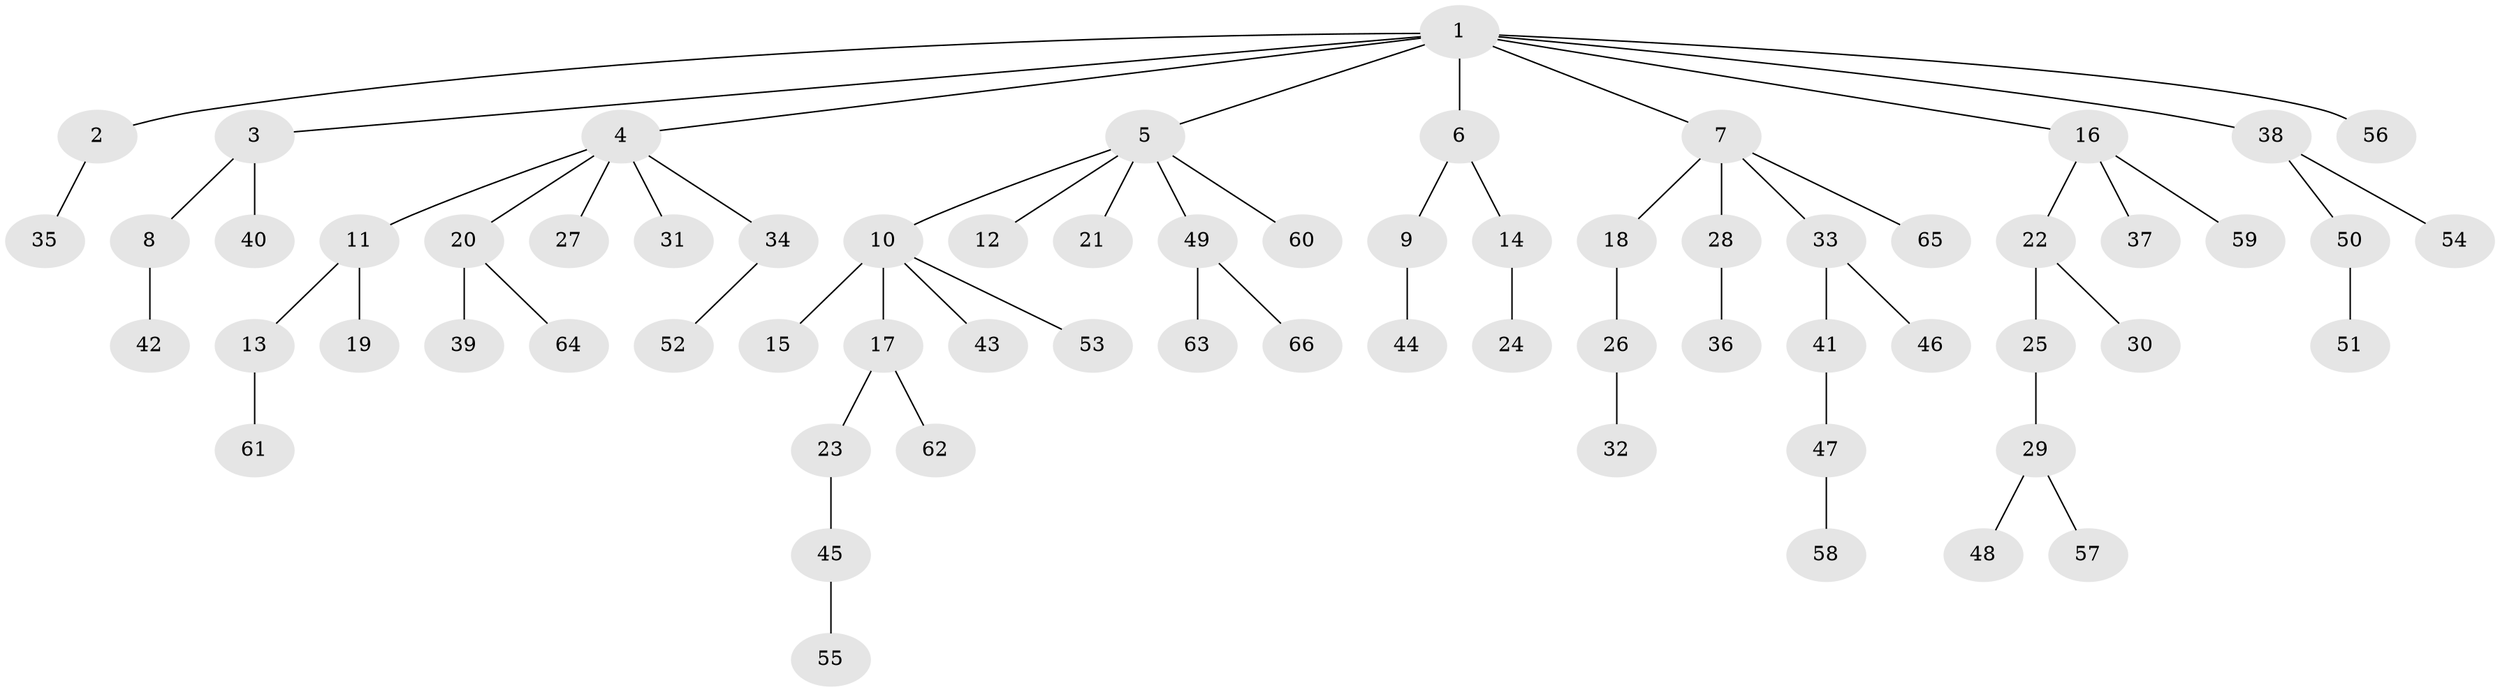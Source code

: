 // coarse degree distribution, {9: 0.038461538461538464, 2: 0.15384615384615385, 4: 0.07692307692307693, 3: 0.11538461538461539, 1: 0.6153846153846154}
// Generated by graph-tools (version 1.1) at 2025/19/03/04/25 18:19:25]
// undirected, 66 vertices, 65 edges
graph export_dot {
graph [start="1"]
  node [color=gray90,style=filled];
  1;
  2;
  3;
  4;
  5;
  6;
  7;
  8;
  9;
  10;
  11;
  12;
  13;
  14;
  15;
  16;
  17;
  18;
  19;
  20;
  21;
  22;
  23;
  24;
  25;
  26;
  27;
  28;
  29;
  30;
  31;
  32;
  33;
  34;
  35;
  36;
  37;
  38;
  39;
  40;
  41;
  42;
  43;
  44;
  45;
  46;
  47;
  48;
  49;
  50;
  51;
  52;
  53;
  54;
  55;
  56;
  57;
  58;
  59;
  60;
  61;
  62;
  63;
  64;
  65;
  66;
  1 -- 2;
  1 -- 3;
  1 -- 4;
  1 -- 5;
  1 -- 6;
  1 -- 7;
  1 -- 16;
  1 -- 38;
  1 -- 56;
  2 -- 35;
  3 -- 8;
  3 -- 40;
  4 -- 11;
  4 -- 20;
  4 -- 27;
  4 -- 31;
  4 -- 34;
  5 -- 10;
  5 -- 12;
  5 -- 21;
  5 -- 49;
  5 -- 60;
  6 -- 9;
  6 -- 14;
  7 -- 18;
  7 -- 28;
  7 -- 33;
  7 -- 65;
  8 -- 42;
  9 -- 44;
  10 -- 15;
  10 -- 17;
  10 -- 43;
  10 -- 53;
  11 -- 13;
  11 -- 19;
  13 -- 61;
  14 -- 24;
  16 -- 22;
  16 -- 37;
  16 -- 59;
  17 -- 23;
  17 -- 62;
  18 -- 26;
  20 -- 39;
  20 -- 64;
  22 -- 25;
  22 -- 30;
  23 -- 45;
  25 -- 29;
  26 -- 32;
  28 -- 36;
  29 -- 48;
  29 -- 57;
  33 -- 41;
  33 -- 46;
  34 -- 52;
  38 -- 50;
  38 -- 54;
  41 -- 47;
  45 -- 55;
  47 -- 58;
  49 -- 63;
  49 -- 66;
  50 -- 51;
}
